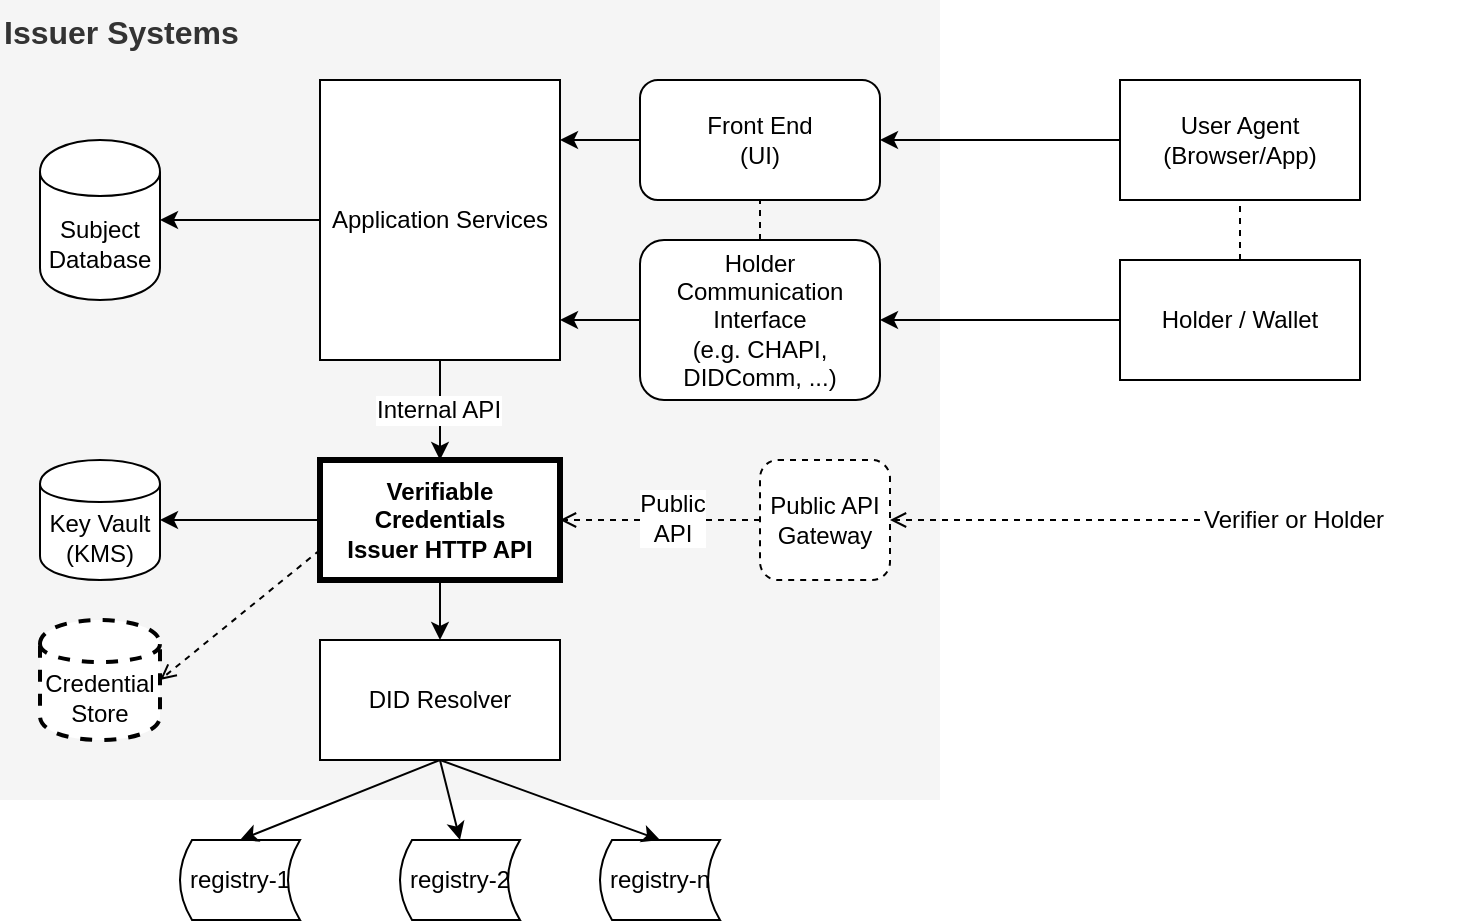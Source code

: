 <mxfile version="12.7.9" type="device"><diagram id="yviTmucWo-bWMPEQcKQ5" name="Page-1"><mxGraphModel dx="1254" dy="814" grid="1" gridSize="10" guides="1" tooltips="1" connect="1" arrows="1" fold="1" page="1" pageScale="1" pageWidth="850" pageHeight="1100" math="0" shadow="0"><root><mxCell id="0"/><mxCell id="1" parent="0"/><mxCell id="ybkCsWTsAJ5RF2UA_Voc-29" value="Issuer Systems" style="rounded=0;whiteSpace=wrap;html=1;strokeWidth=2;fillColor=#f5f5f5;strokeColor=none;fontColor=#333333;align=left;verticalAlign=top;fontStyle=1;fontSize=16;" vertex="1" parent="1"><mxGeometry x="40" y="40" width="470" height="400" as="geometry"/></mxCell><mxCell id="ybkCsWTsAJ5RF2UA_Voc-1" value="Front End&lt;br&gt;(UI)" style="rounded=1;whiteSpace=wrap;html=1;" vertex="1" parent="1"><mxGeometry x="360" y="80" width="120" height="60" as="geometry"/></mxCell><mxCell id="ybkCsWTsAJ5RF2UA_Voc-2" value="Holder Communication&lt;br&gt;Interface&lt;br&gt;(e.g. CHAPI, DIDComm, ...)" style="rounded=1;whiteSpace=wrap;html=1;" vertex="1" parent="1"><mxGeometry x="360" y="160" width="120" height="80" as="geometry"/></mxCell><mxCell id="ybkCsWTsAJ5RF2UA_Voc-4" value="Application Services" style="rounded=0;whiteSpace=wrap;html=1;" vertex="1" parent="1"><mxGeometry x="200" y="80" width="120" height="140" as="geometry"/></mxCell><mxCell id="ybkCsWTsAJ5RF2UA_Voc-5" value="Subject&lt;br&gt;Database" style="shape=cylinder;whiteSpace=wrap;html=1;boundedLbl=1;backgroundOutline=1;" vertex="1" parent="1"><mxGeometry x="60" y="110" width="60" height="80" as="geometry"/></mxCell><mxCell id="ybkCsWTsAJ5RF2UA_Voc-6" value="Verifiable&lt;br&gt;Credentials &lt;br&gt;Issuer HTTP API" style="rounded=0;whiteSpace=wrap;html=1;strokeWidth=3;fontStyle=1" vertex="1" parent="1"><mxGeometry x="200" y="270" width="120" height="60" as="geometry"/></mxCell><mxCell id="ybkCsWTsAJ5RF2UA_Voc-7" value="DID Resolver" style="rounded=0;whiteSpace=wrap;html=1;" vertex="1" parent="1"><mxGeometry x="200" y="360" width="120" height="60" as="geometry"/></mxCell><mxCell id="ybkCsWTsAJ5RF2UA_Voc-8" value="Credential Store" style="shape=cylinder;whiteSpace=wrap;html=1;boundedLbl=1;backgroundOutline=1;dashed=1;strokeWidth=2;" vertex="1" parent="1"><mxGeometry x="60" y="350" width="60" height="60" as="geometry"/></mxCell><mxCell id="ybkCsWTsAJ5RF2UA_Voc-9" value="registry-1" style="shape=dataStorage;whiteSpace=wrap;html=1;" vertex="1" parent="1"><mxGeometry x="130" y="460" width="60" height="40" as="geometry"/></mxCell><mxCell id="ybkCsWTsAJ5RF2UA_Voc-10" value="registry-n" style="shape=dataStorage;whiteSpace=wrap;html=1;" vertex="1" parent="1"><mxGeometry x="340" y="460" width="60" height="40" as="geometry"/></mxCell><mxCell id="ybkCsWTsAJ5RF2UA_Voc-11" value="registry-2" style="shape=dataStorage;whiteSpace=wrap;html=1;" vertex="1" parent="1"><mxGeometry x="240" y="460" width="60" height="40" as="geometry"/></mxCell><mxCell id="ybkCsWTsAJ5RF2UA_Voc-13" value="Public API&lt;br&gt;Gateway" style="rounded=1;whiteSpace=wrap;html=1;dashed=1;" vertex="1" parent="1"><mxGeometry x="420" y="270" width="65" height="60" as="geometry"/></mxCell><mxCell id="ybkCsWTsAJ5RF2UA_Voc-14" value="" style="endArrow=open;dashed=1;html=1;exitX=0;exitY=0.5;exitDx=0;exitDy=0;endFill=0;entryX=1;entryY=0.5;entryDx=0;entryDy=0;" edge="1" parent="1" source="ybkCsWTsAJ5RF2UA_Voc-13" target="ybkCsWTsAJ5RF2UA_Voc-6"><mxGeometry width="50" height="50" relative="1" as="geometry"><mxPoint x="360" y="470" as="sourcePoint"/><mxPoint x="365" y="360" as="targetPoint"/></mxGeometry></mxCell><mxCell id="ybkCsWTsAJ5RF2UA_Voc-36" value="Public&lt;br&gt;API" style="text;html=1;align=center;verticalAlign=middle;resizable=0;points=[];labelBackgroundColor=#ffffff;fontSize=12;" vertex="1" connectable="0" parent="ybkCsWTsAJ5RF2UA_Voc-14"><mxGeometry x="-0.111" y="-1" relative="1" as="geometry"><mxPoint as="offset"/></mxGeometry></mxCell><mxCell id="ybkCsWTsAJ5RF2UA_Voc-15" value="" style="endArrow=open;dashed=1;html=1;entryX=1;entryY=0.5;entryDx=0;entryDy=0;endFill=0;" edge="1" parent="1" target="ybkCsWTsAJ5RF2UA_Voc-13"><mxGeometry width="50" height="50" relative="1" as="geometry"><mxPoint x="640" y="300" as="sourcePoint"/><mxPoint x="610" y="280" as="targetPoint"/></mxGeometry></mxCell><mxCell id="ybkCsWTsAJ5RF2UA_Voc-16" value="" style="endArrow=classic;html=1;exitX=0.5;exitY=1;exitDx=0;exitDy=0;" edge="1" parent="1" source="ybkCsWTsAJ5RF2UA_Voc-4" target="ybkCsWTsAJ5RF2UA_Voc-6"><mxGeometry width="50" height="50" relative="1" as="geometry"><mxPoint x="360" y="470" as="sourcePoint"/><mxPoint x="410" y="420" as="targetPoint"/></mxGeometry></mxCell><mxCell id="ybkCsWTsAJ5RF2UA_Voc-35" value="Internal API" style="text;html=1;align=center;verticalAlign=middle;resizable=0;points=[];labelBackgroundColor=#ffffff;fontSize=12;" vertex="1" connectable="0" parent="ybkCsWTsAJ5RF2UA_Voc-16"><mxGeometry y="-1" relative="1" as="geometry"><mxPoint as="offset"/></mxGeometry></mxCell><mxCell id="ybkCsWTsAJ5RF2UA_Voc-17" value="Key Vault&lt;br&gt;(KMS)" style="shape=cylinder;whiteSpace=wrap;html=1;boundedLbl=1;backgroundOutline=1;" vertex="1" parent="1"><mxGeometry x="60" y="270" width="60" height="60" as="geometry"/></mxCell><mxCell id="ybkCsWTsAJ5RF2UA_Voc-18" value="" style="endArrow=classic;html=1;exitX=0.5;exitY=1;exitDx=0;exitDy=0;entryX=0.5;entryY=0;entryDx=0;entryDy=0;" edge="1" parent="1" source="ybkCsWTsAJ5RF2UA_Voc-7" target="ybkCsWTsAJ5RF2UA_Voc-10"><mxGeometry width="50" height="50" relative="1" as="geometry"><mxPoint x="360" y="470" as="sourcePoint"/><mxPoint x="410" y="420" as="targetPoint"/></mxGeometry></mxCell><mxCell id="ybkCsWTsAJ5RF2UA_Voc-19" value="" style="endArrow=classic;html=1;exitX=0.5;exitY=1;exitDx=0;exitDy=0;entryX=0.5;entryY=0;entryDx=0;entryDy=0;" edge="1" parent="1" source="ybkCsWTsAJ5RF2UA_Voc-7" target="ybkCsWTsAJ5RF2UA_Voc-11"><mxGeometry width="50" height="50" relative="1" as="geometry"><mxPoint x="300" y="430" as="sourcePoint"/><mxPoint x="380" y="470" as="targetPoint"/></mxGeometry></mxCell><mxCell id="ybkCsWTsAJ5RF2UA_Voc-20" value="" style="endArrow=classic;html=1;exitX=0.5;exitY=1;exitDx=0;exitDy=0;entryX=0.5;entryY=0;entryDx=0;entryDy=0;" edge="1" parent="1" source="ybkCsWTsAJ5RF2UA_Voc-7" target="ybkCsWTsAJ5RF2UA_Voc-9"><mxGeometry width="50" height="50" relative="1" as="geometry"><mxPoint x="270" y="430" as="sourcePoint"/><mxPoint x="280" y="470" as="targetPoint"/></mxGeometry></mxCell><mxCell id="ybkCsWTsAJ5RF2UA_Voc-21" value="" style="endArrow=classic;html=1;entryX=1;entryY=0.5;entryDx=0;entryDy=0;exitX=0;exitY=0.5;exitDx=0;exitDy=0;" edge="1" parent="1" source="ybkCsWTsAJ5RF2UA_Voc-6" target="ybkCsWTsAJ5RF2UA_Voc-17"><mxGeometry width="50" height="50" relative="1" as="geometry"><mxPoint x="360" y="470" as="sourcePoint"/><mxPoint x="410" y="420" as="targetPoint"/></mxGeometry></mxCell><mxCell id="ybkCsWTsAJ5RF2UA_Voc-22" value="" style="endArrow=open;dashed=1;html=1;entryX=1;entryY=0.5;entryDx=0;entryDy=0;exitX=0;exitY=0.75;exitDx=0;exitDy=0;endFill=0;" edge="1" parent="1" source="ybkCsWTsAJ5RF2UA_Voc-6" target="ybkCsWTsAJ5RF2UA_Voc-8"><mxGeometry width="50" height="50" relative="1" as="geometry"><mxPoint x="360" y="470" as="sourcePoint"/><mxPoint x="410" y="420" as="targetPoint"/></mxGeometry></mxCell><mxCell id="ybkCsWTsAJ5RF2UA_Voc-23" value="" style="endArrow=classic;html=1;exitX=0.5;exitY=1;exitDx=0;exitDy=0;entryX=0.5;entryY=0;entryDx=0;entryDy=0;" edge="1" parent="1" source="ybkCsWTsAJ5RF2UA_Voc-6" target="ybkCsWTsAJ5RF2UA_Voc-7"><mxGeometry width="50" height="50" relative="1" as="geometry"><mxPoint x="360" y="470" as="sourcePoint"/><mxPoint x="410" y="420" as="targetPoint"/></mxGeometry></mxCell><mxCell id="ybkCsWTsAJ5RF2UA_Voc-24" value="" style="endArrow=classic;html=1;exitX=0;exitY=0.5;exitDx=0;exitDy=0;" edge="1" parent="1" source="ybkCsWTsAJ5RF2UA_Voc-1"><mxGeometry width="50" height="50" relative="1" as="geometry"><mxPoint x="360" y="470" as="sourcePoint"/><mxPoint x="320" y="110" as="targetPoint"/></mxGeometry></mxCell><mxCell id="ybkCsWTsAJ5RF2UA_Voc-25" value="" style="endArrow=classic;html=1;exitX=0;exitY=0.5;exitDx=0;exitDy=0;" edge="1" parent="1" source="ybkCsWTsAJ5RF2UA_Voc-2"><mxGeometry width="50" height="50" relative="1" as="geometry"><mxPoint x="360" y="470" as="sourcePoint"/><mxPoint x="320" y="200" as="targetPoint"/></mxGeometry></mxCell><mxCell id="ybkCsWTsAJ5RF2UA_Voc-26" value="" style="endArrow=classic;html=1;entryX=1;entryY=0.5;entryDx=0;entryDy=0;exitX=0;exitY=0.5;exitDx=0;exitDy=0;" edge="1" parent="1" source="ybkCsWTsAJ5RF2UA_Voc-4" target="ybkCsWTsAJ5RF2UA_Voc-5"><mxGeometry width="50" height="50" relative="1" as="geometry"><mxPoint x="360" y="470" as="sourcePoint"/><mxPoint x="410" y="420" as="targetPoint"/></mxGeometry></mxCell><mxCell id="ybkCsWTsAJ5RF2UA_Voc-27" value="Holder / Wallet" style="rounded=0;whiteSpace=wrap;html=1;" vertex="1" parent="1"><mxGeometry x="600" y="170" width="120" height="60" as="geometry"/></mxCell><mxCell id="ybkCsWTsAJ5RF2UA_Voc-28" value="User Agent&lt;br&gt;(Browser/App)" style="rounded=0;whiteSpace=wrap;html=1;" vertex="1" parent="1"><mxGeometry x="600" y="80" width="120" height="60" as="geometry"/></mxCell><mxCell id="ybkCsWTsAJ5RF2UA_Voc-30" value="" style="endArrow=classic;html=1;fontSize=16;entryX=1;entryY=0.5;entryDx=0;entryDy=0;exitX=0;exitY=0.5;exitDx=0;exitDy=0;" edge="1" parent="1" source="ybkCsWTsAJ5RF2UA_Voc-27" target="ybkCsWTsAJ5RF2UA_Voc-2"><mxGeometry width="50" height="50" relative="1" as="geometry"><mxPoint x="360" y="440" as="sourcePoint"/><mxPoint x="410" y="390" as="targetPoint"/></mxGeometry></mxCell><mxCell id="ybkCsWTsAJ5RF2UA_Voc-31" value="" style="endArrow=classic;html=1;fontSize=16;entryX=1;entryY=0.5;entryDx=0;entryDy=0;exitX=0;exitY=0.5;exitDx=0;exitDy=0;" edge="1" parent="1" source="ybkCsWTsAJ5RF2UA_Voc-28" target="ybkCsWTsAJ5RF2UA_Voc-1"><mxGeometry width="50" height="50" relative="1" as="geometry"><mxPoint x="610" y="200" as="sourcePoint"/><mxPoint x="490" y="200" as="targetPoint"/></mxGeometry></mxCell><mxCell id="ybkCsWTsAJ5RF2UA_Voc-32" value="" style="endArrow=none;dashed=1;html=1;fontSize=16;entryX=0.5;entryY=1;entryDx=0;entryDy=0;exitX=0.5;exitY=0;exitDx=0;exitDy=0;" edge="1" parent="1" source="ybkCsWTsAJ5RF2UA_Voc-27" target="ybkCsWTsAJ5RF2UA_Voc-28"><mxGeometry width="50" height="50" relative="1" as="geometry"><mxPoint x="360" y="440" as="sourcePoint"/><mxPoint x="410" y="390" as="targetPoint"/></mxGeometry></mxCell><mxCell id="ybkCsWTsAJ5RF2UA_Voc-33" value="" style="endArrow=none;dashed=1;html=1;fontSize=16;entryX=0.5;entryY=1;entryDx=0;entryDy=0;" edge="1" parent="1" target="ybkCsWTsAJ5RF2UA_Voc-1"><mxGeometry width="50" height="50" relative="1" as="geometry"><mxPoint x="420" y="160" as="sourcePoint"/><mxPoint x="410" y="390" as="targetPoint"/></mxGeometry></mxCell><mxCell id="ybkCsWTsAJ5RF2UA_Voc-34" value="Verifier or Holder" style="text;html=1;strokeColor=none;fillColor=none;align=left;verticalAlign=middle;whiteSpace=wrap;rounded=0;fontSize=12;" vertex="1" parent="1"><mxGeometry x="640" y="290" width="140" height="20" as="geometry"/></mxCell></root></mxGraphModel></diagram></mxfile>